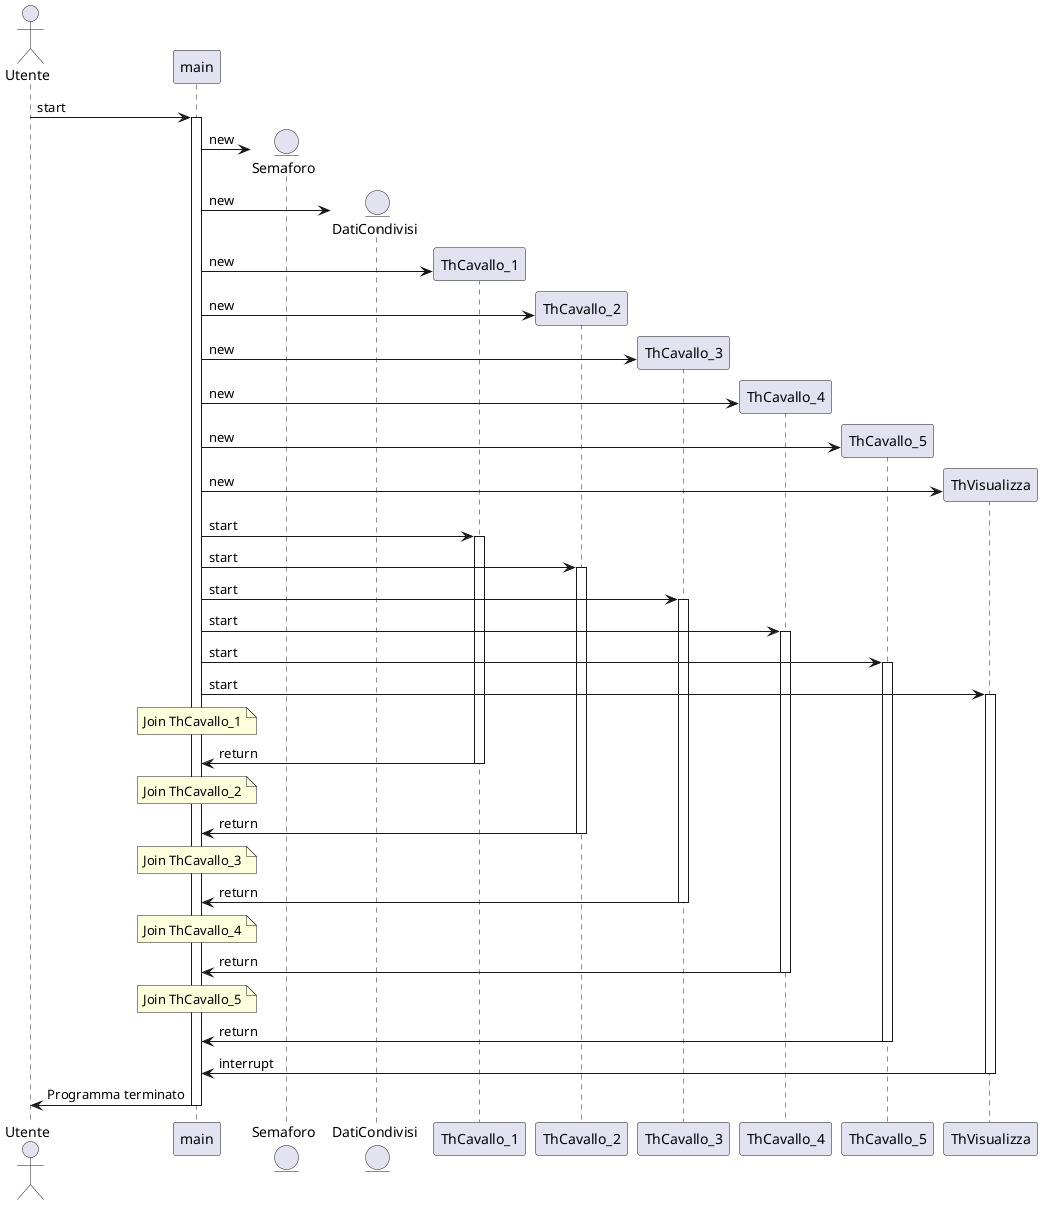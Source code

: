 @startuml
actor Utente
participant main
entity Semaforo
entity DatiCondivisi


Utente -> main ++ : start
main -> Semaforo ** : new
main -> DatiCondivisi ** : new

main -> ThCavallo_1 ** : new
main -> ThCavallo_2 ** : new
main -> ThCavallo_3 ** : new
main -> ThCavallo_4 ** : new
main -> ThCavallo_5 ** : new
main -> ThVisualizza ** : new

main -> ThCavallo_1 ++ : start
main -> ThCavallo_2 ++ : start
main -> ThCavallo_3 ++ : start
main -> ThCavallo_4 ++ : start
main -> ThCavallo_5 ++ : start
main -> ThVisualizza ++ : start

Note over main : Join ThCavallo_1
ThCavallo_1 -> main -- : return
Note over main : Join ThCavallo_2
ThCavallo_2 -> main -- : return
Note over main : Join ThCavallo_3
ThCavallo_3 -> main -- : return
Note over main : Join ThCavallo_4
ThCavallo_4 -> main -- : return
Note over main : Join ThCavallo_5
ThCavallo_5 -> main -- : return
ThVisualizza -> main -- : interrupt

main -> Utente -- : Programma terminato
@enduml